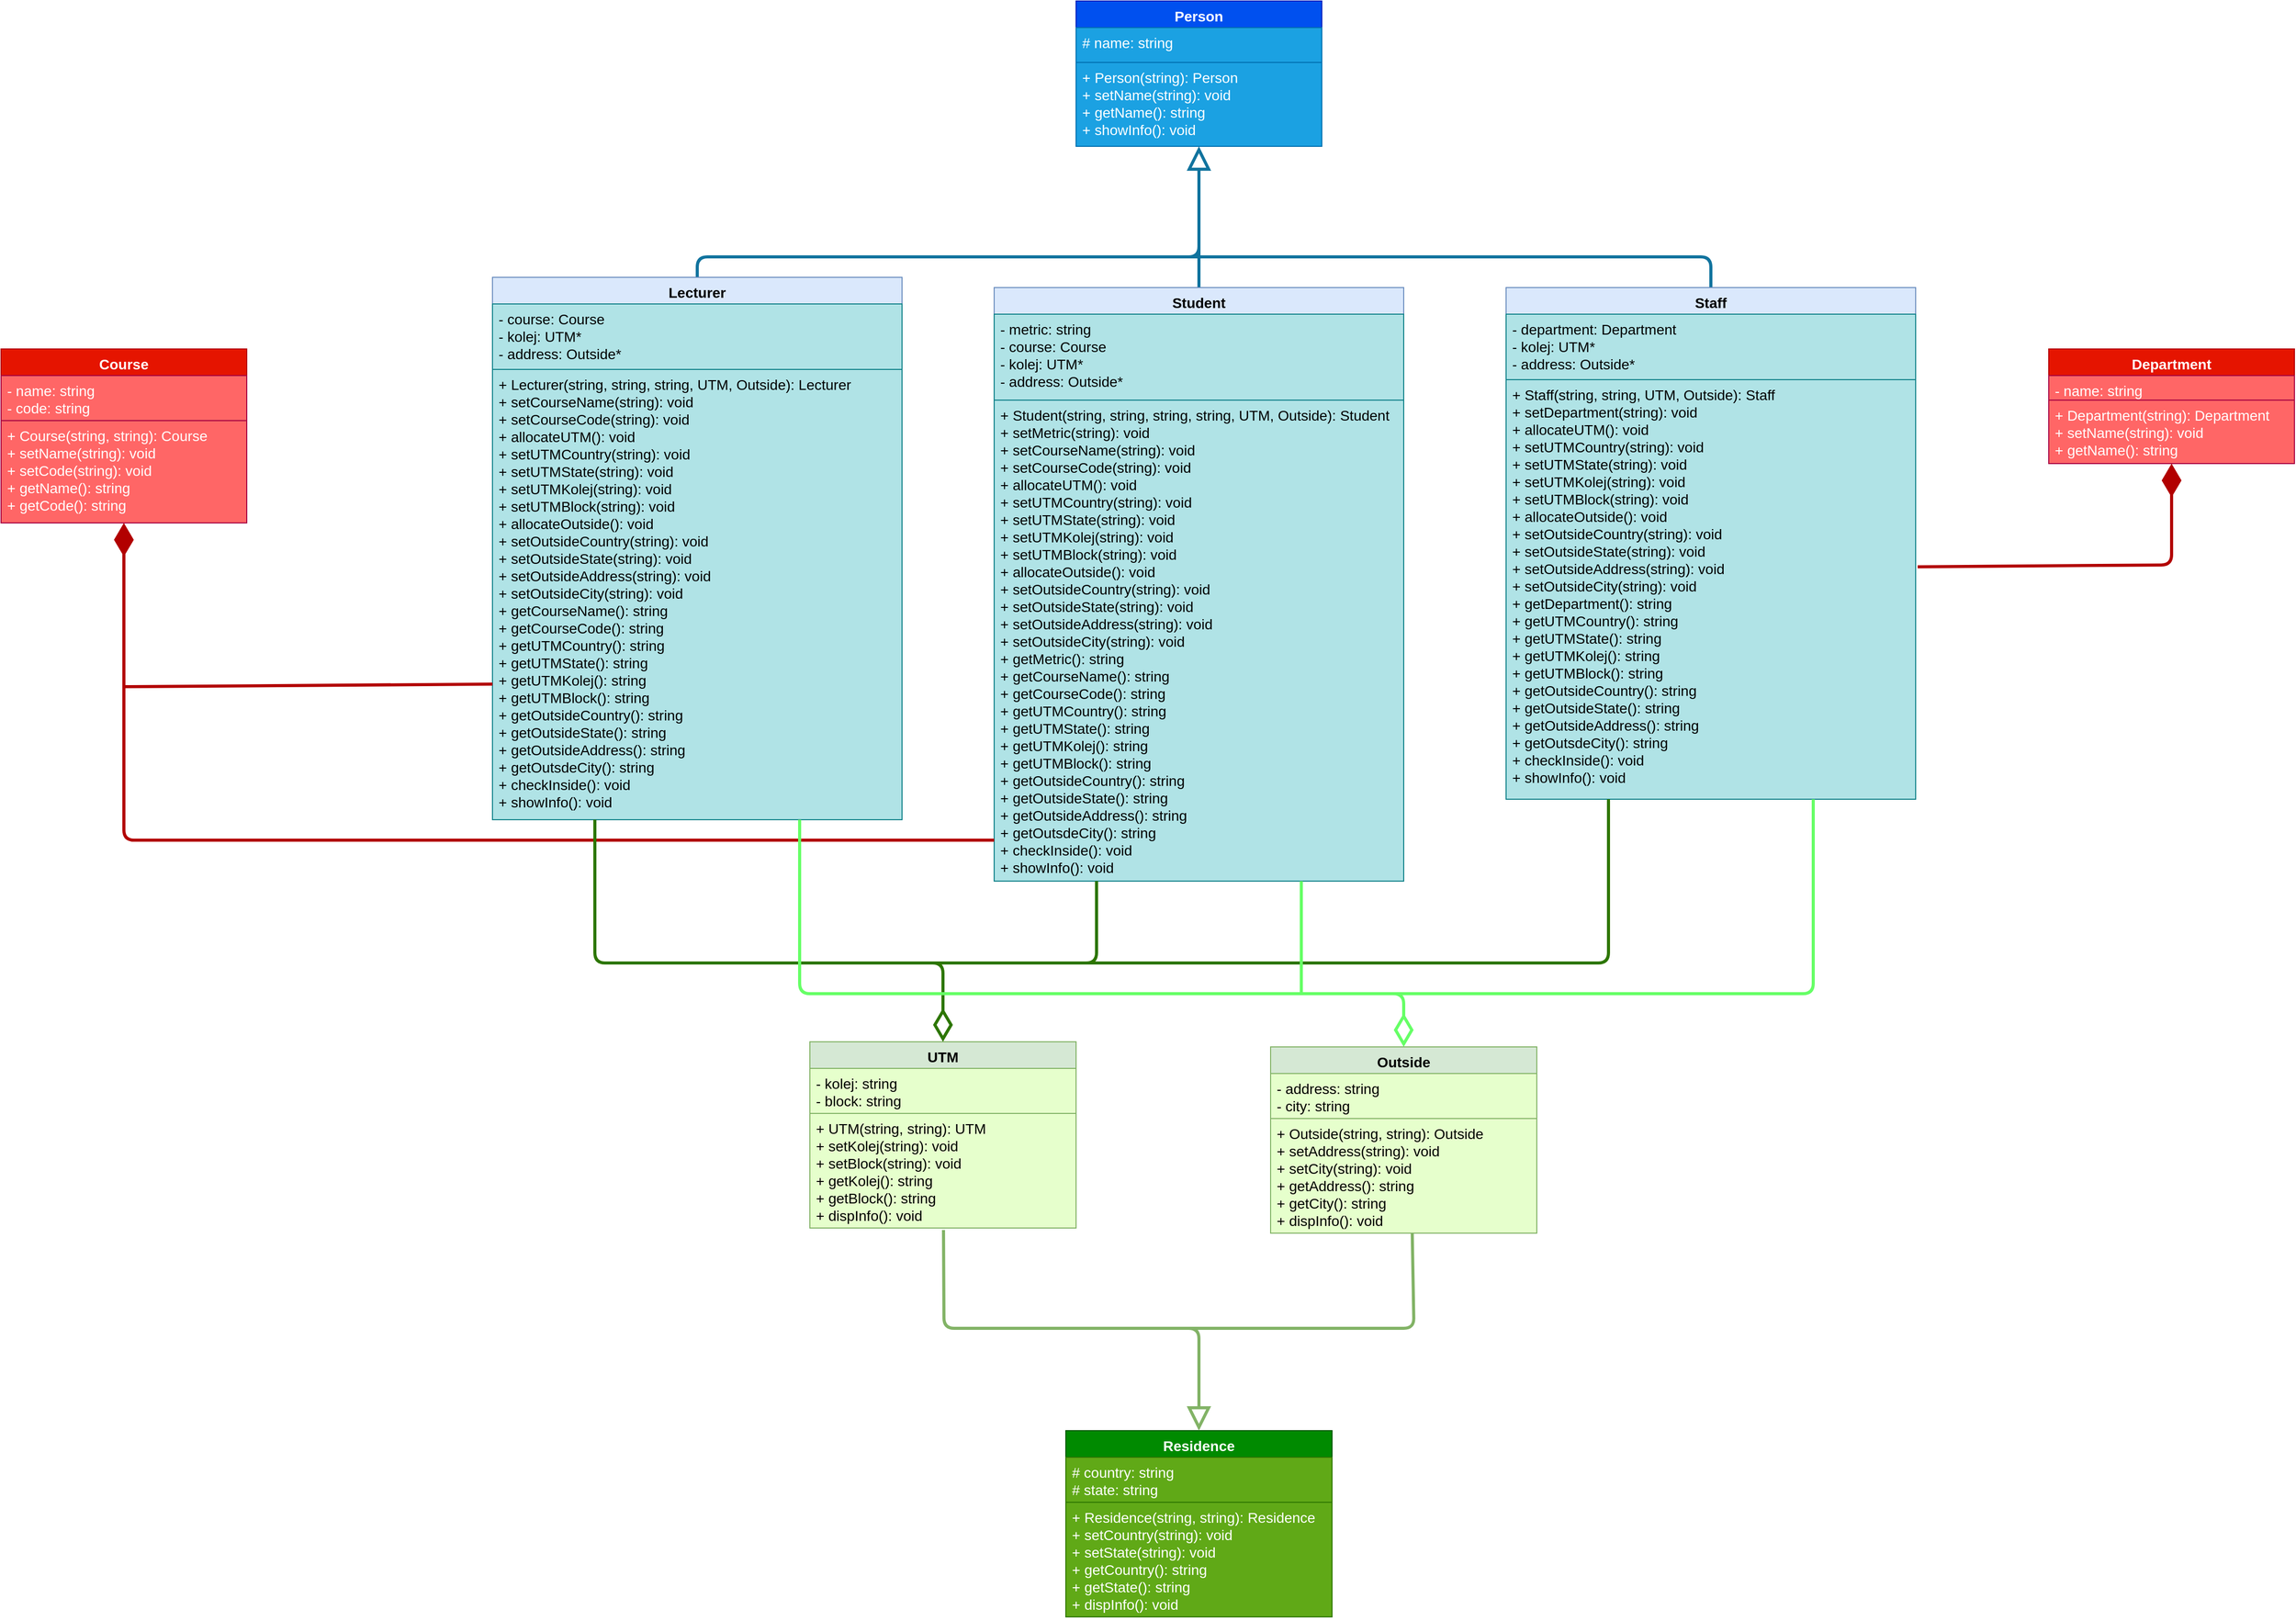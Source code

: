 <mxfile version="13.3.4" type="device"><diagram id="umZFTAy52m0NQR9Ai2RQ" name="Page-1"><mxGraphModel dx="4024" dy="2556" grid="1" gridSize="10" guides="1" tooltips="1" connect="1" arrows="1" fold="1" page="1" pageScale="1" pageWidth="827" pageHeight="1169" math="0" shadow="0"><root><mxCell id="0"/><mxCell id="1" parent="0"/><mxCell id="iCxYOQzezK1WJyDWDmYs-25" value="Course" style="swimlane;fontStyle=1;align=center;verticalAlign=top;childLayout=stackLayout;horizontal=1;startSize=26;horizontalStack=0;resizeParent=1;resizeParentMax=0;resizeLast=0;collapsible=1;marginBottom=0;fontSize=14;fillColor=#e51400;strokeColor=#B20000;fontColor=#ffffff;" parent="1" vertex="1"><mxGeometry x="-1160" y="120" width="240" height="170" as="geometry"/></mxCell><mxCell id="iCxYOQzezK1WJyDWDmYs-26" value="- name: string&#10;- code: string" style="text;strokeColor=#A50040;fillColor=#FF6666;align=left;verticalAlign=top;spacingLeft=4;spacingRight=4;overflow=hidden;rotatable=0;points=[[0,0.5],[1,0.5]];portConstraint=eastwest;fontSize=14;fontColor=#ffffff;" parent="iCxYOQzezK1WJyDWDmYs-25" vertex="1"><mxGeometry y="26" width="240" height="44" as="geometry"/></mxCell><mxCell id="iCxYOQzezK1WJyDWDmYs-28" value="+ Course(string, string): Course&#10;+ setName(string): void&#10;+ setCode(string): void&#10;+ getName(): string&#10;+ getCode(): string&#10;" style="text;strokeColor=#A50040;fillColor=#FF6666;align=left;verticalAlign=top;spacingLeft=4;spacingRight=4;overflow=hidden;rotatable=0;points=[[0,0.5],[1,0.5]];portConstraint=eastwest;fontSize=14;fontColor=#ffffff;" parent="iCxYOQzezK1WJyDWDmYs-25" vertex="1"><mxGeometry y="70" width="240" height="100" as="geometry"/></mxCell><mxCell id="iCxYOQzezK1WJyDWDmYs-31" value="Department" style="swimlane;fontStyle=1;align=center;verticalAlign=top;childLayout=stackLayout;horizontal=1;startSize=26;horizontalStack=0;resizeParent=1;resizeParentMax=0;resizeLast=0;collapsible=1;marginBottom=0;fontSize=14;fillColor=#e51400;strokeColor=#B20000;fontColor=#ffffff;" parent="1" vertex="1"><mxGeometry x="840" y="120" width="240" height="112" as="geometry"/></mxCell><mxCell id="iCxYOQzezK1WJyDWDmYs-32" value="- name: string" style="text;strokeColor=#A50040;fillColor=#FF6666;align=left;verticalAlign=top;spacingLeft=4;spacingRight=4;overflow=hidden;rotatable=0;points=[[0,0.5],[1,0.5]];portConstraint=eastwest;fontSize=14;fontColor=#ffffff;" parent="iCxYOQzezK1WJyDWDmYs-31" vertex="1"><mxGeometry y="26" width="240" height="24" as="geometry"/></mxCell><mxCell id="iCxYOQzezK1WJyDWDmYs-34" value="+ Department(string): Department&#10;+ setName(string): void&#10;+ getName(): string&#10;" style="text;strokeColor=#A50040;fillColor=#FF6666;align=left;verticalAlign=top;spacingLeft=4;spacingRight=4;overflow=hidden;rotatable=0;points=[[0,0.5],[1,0.5]];portConstraint=eastwest;fontSize=14;fontColor=#ffffff;" parent="iCxYOQzezK1WJyDWDmYs-31" vertex="1"><mxGeometry y="50" width="240" height="62" as="geometry"/></mxCell><mxCell id="iCxYOQzezK1WJyDWDmYs-44" value="" style="group" parent="1" vertex="1" connectable="0"><mxGeometry x="-370" y="740" width="710" height="619" as="geometry"/></mxCell><mxCell id="Frv2aQy9cpnJ8B7iyeXL-57" value="" style="group" parent="iCxYOQzezK1WJyDWDmYs-44" vertex="1" connectable="0"><mxGeometry x="60" width="530" height="337" as="geometry"/></mxCell><mxCell id="iCxYOQzezK1WJyDWDmYs-22" value="" style="group" parent="Frv2aQy9cpnJ8B7iyeXL-57" vertex="1" connectable="0"><mxGeometry x="530" y="337" as="geometry"/></mxCell><mxCell id="Frv2aQy9cpnJ8B7iyeXL-56" value="" style="endArrow=none;html=1;fontSize=14;exitX=0.532;exitY=0.996;exitDx=0;exitDy=0;exitPerimeter=0;strokeWidth=3;fillColor=#d5e8d4;strokeColor=#82b366;" parent="iCxYOQzezK1WJyDWDmYs-22" source="Frv2aQy9cpnJ8B7iyeXL-48" edge="1"><mxGeometry width="50" height="50" relative="1" as="geometry"><mxPoint x="40" y="-30" as="sourcePoint"/><mxPoint x="-220" as="targetPoint"/><Array as="points"><mxPoint/></Array></mxGeometry></mxCell><mxCell id="Frv2aQy9cpnJ8B7iyeXL-17" value="Residence" style="swimlane;fontStyle=1;align=center;verticalAlign=top;childLayout=stackLayout;horizontal=1;startSize=26;horizontalStack=0;resizeParent=1;resizeParentMax=0;resizeLast=0;collapsible=1;marginBottom=0;fontSize=14;fillColor=#008a00;strokeColor=#005700;fontColor=#ffffff;" parent="iCxYOQzezK1WJyDWDmYs-44" vertex="1"><mxGeometry x="250" y="437" width="260" height="182" as="geometry"/></mxCell><mxCell id="Frv2aQy9cpnJ8B7iyeXL-18" value="# country: string&#10;# state: string" style="text;strokeColor=#2D7600;fillColor=#60a917;align=left;verticalAlign=top;spacingLeft=4;spacingRight=4;overflow=hidden;rotatable=0;points=[[0,0.5],[1,0.5]];portConstraint=eastwest;fontSize=14;fontColor=#ffffff;" parent="Frv2aQy9cpnJ8B7iyeXL-17" vertex="1"><mxGeometry y="26" width="260" height="44" as="geometry"/></mxCell><mxCell id="Frv2aQy9cpnJ8B7iyeXL-20" value="+ Residence(string, string): Residence&#10;+ setCountry(string): void&#10;+ setState(string): void&#10;+ getCountry(): string&#10;+ getState(): string&#10;+ dispInfo(): void" style="text;strokeColor=#2D7600;fillColor=#60a917;align=left;verticalAlign=top;spacingLeft=4;spacingRight=4;overflow=hidden;rotatable=0;points=[[0,0.5],[1,0.5]];portConstraint=eastwest;fontSize=14;fontColor=#ffffff;" parent="Frv2aQy9cpnJ8B7iyeXL-17" vertex="1"><mxGeometry y="70" width="260" height="112" as="geometry"/></mxCell><mxCell id="Frv2aQy9cpnJ8B7iyeXL-41" value="UTM" style="swimlane;fontStyle=1;align=center;verticalAlign=top;childLayout=stackLayout;horizontal=1;startSize=26;horizontalStack=0;resizeParent=1;resizeParentMax=0;resizeLast=0;collapsible=1;marginBottom=0;fontSize=14;fillColor=#d5e8d4;strokeColor=#82b366;" parent="iCxYOQzezK1WJyDWDmYs-44" vertex="1"><mxGeometry y="57" width="260" height="182" as="geometry"/></mxCell><mxCell id="Frv2aQy9cpnJ8B7iyeXL-42" value="- kolej: string&#10;- block: string" style="text;strokeColor=#82b366;fillColor=#E6FFCC;align=left;verticalAlign=top;spacingLeft=4;spacingRight=4;overflow=hidden;rotatable=0;points=[[0,0.5],[1,0.5]];portConstraint=eastwest;fontSize=14;" parent="Frv2aQy9cpnJ8B7iyeXL-41" vertex="1"><mxGeometry y="26" width="260" height="44" as="geometry"/></mxCell><mxCell id="Frv2aQy9cpnJ8B7iyeXL-44" value="+ UTM(string, string): UTM&#10;+ setKolej(string): void&#10;+ setBlock(string): void&#10;+ getKolej(): string&#10;+ getBlock(): string&#10;+ dispInfo(): void" style="text;strokeColor=#82b366;fillColor=#E6FFCC;align=left;verticalAlign=top;spacingLeft=4;spacingRight=4;overflow=hidden;rotatable=0;points=[[0,0.5],[1,0.5]];portConstraint=eastwest;fontSize=14;" parent="Frv2aQy9cpnJ8B7iyeXL-41" vertex="1"><mxGeometry y="70" width="260" height="112" as="geometry"/></mxCell><mxCell id="Frv2aQy9cpnJ8B7iyeXL-49" value="" style="endArrow=block;endSize=16;endFill=0;html=1;fontSize=14;entryX=0.5;entryY=0;entryDx=0;entryDy=0;exitX=0.502;exitY=1.018;exitDx=0;exitDy=0;exitPerimeter=0;strokeWidth=3;fillColor=#d5e8d4;strokeColor=#82b366;" parent="iCxYOQzezK1WJyDWDmYs-44" source="Frv2aQy9cpnJ8B7iyeXL-44" target="Frv2aQy9cpnJ8B7iyeXL-17" edge="1"><mxGeometry width="160" relative="1" as="geometry"><mxPoint x="130" y="377" as="sourcePoint"/><mxPoint x="200" y="127" as="targetPoint"/><Array as="points"><mxPoint x="131" y="337"/><mxPoint x="380" y="337"/></Array></mxGeometry></mxCell><mxCell id="Frv2aQy9cpnJ8B7iyeXL-45" value="Outside" style="swimlane;fontStyle=1;align=center;verticalAlign=top;childLayout=stackLayout;horizontal=1;startSize=26;horizontalStack=0;resizeParent=1;resizeParentMax=0;resizeLast=0;collapsible=1;marginBottom=0;fontSize=14;fillColor=#d5e8d4;strokeColor=#82b366;" parent="iCxYOQzezK1WJyDWDmYs-44" vertex="1"><mxGeometry x="450" y="62" width="260" height="182" as="geometry"/></mxCell><mxCell id="Frv2aQy9cpnJ8B7iyeXL-46" value="- address: string&#10;- city: string" style="text;strokeColor=#82b366;fillColor=#E6FFCC;align=left;verticalAlign=top;spacingLeft=4;spacingRight=4;overflow=hidden;rotatable=0;points=[[0,0.5],[1,0.5]];portConstraint=eastwest;fontSize=14;" parent="Frv2aQy9cpnJ8B7iyeXL-45" vertex="1"><mxGeometry y="26" width="260" height="44" as="geometry"/></mxCell><mxCell id="Frv2aQy9cpnJ8B7iyeXL-48" value="+ Outside(string, string): Outside&#10;+ setAddress(string): void&#10;+ setCity(string): void&#10;+ getAddress(): string&#10;+ getCity(): string&#10;+ dispInfo(): void" style="text;strokeColor=#82b366;fillColor=#E6FFCC;align=left;verticalAlign=top;spacingLeft=4;spacingRight=4;overflow=hidden;rotatable=0;points=[[0,0.5],[1,0.5]];portConstraint=eastwest;fontSize=14;" parent="Frv2aQy9cpnJ8B7iyeXL-45" vertex="1"><mxGeometry y="70" width="260" height="112" as="geometry"/></mxCell><mxCell id="iCxYOQzezK1WJyDWDmYs-58" value="" style="group" parent="1" vertex="1" connectable="0"><mxGeometry x="-680" y="-220" width="1390" height="860" as="geometry"/></mxCell><mxCell id="iCxYOQzezK1WJyDWDmYs-14" value="Person" style="swimlane;fontStyle=1;align=center;verticalAlign=top;childLayout=stackLayout;horizontal=1;startSize=26;horizontalStack=0;resizeParent=1;resizeParentMax=0;resizeLast=0;collapsible=1;marginBottom=0;fontSize=14;fillColor=#0050ef;strokeColor=#001DBC;fontColor=#ffffff;" parent="iCxYOQzezK1WJyDWDmYs-58" vertex="1"><mxGeometry x="570" width="240" height="142" as="geometry"/></mxCell><mxCell id="iCxYOQzezK1WJyDWDmYs-15" value="# name: string&#10;" style="text;strokeColor=#006EAF;fillColor=#1ba1e2;align=left;verticalAlign=top;spacingLeft=4;spacingRight=4;overflow=hidden;rotatable=0;points=[[0,0.5],[1,0.5]];portConstraint=eastwest;fontSize=14;fontColor=#ffffff;" parent="iCxYOQzezK1WJyDWDmYs-14" vertex="1"><mxGeometry y="26" width="240" height="34" as="geometry"/></mxCell><mxCell id="iCxYOQzezK1WJyDWDmYs-17" value="+ Person(string): Person&#10;+ setName(string): void&#10;+ getName(): string&#10;+ showInfo(): void&#10;&#10;" style="text;strokeColor=#006EAF;fillColor=#1ba1e2;align=left;verticalAlign=top;spacingLeft=4;spacingRight=4;overflow=hidden;rotatable=0;points=[[0,0.5],[1,0.5]];portConstraint=eastwest;fontSize=14;fontColor=#ffffff;" parent="iCxYOQzezK1WJyDWDmYs-14" vertex="1"><mxGeometry y="60" width="240" height="82" as="geometry"/></mxCell><mxCell id="iCxYOQzezK1WJyDWDmYs-18" value="" style="endArrow=block;endSize=16;endFill=0;html=1;fontSize=14;exitX=0.5;exitY=0;exitDx=0;exitDy=0;fillColor=#b1ddf0;strokeColor=#10739e;strokeWidth=3;" parent="iCxYOQzezK1WJyDWDmYs-58" source="iCxYOQzezK1WJyDWDmYs-2" target="iCxYOQzezK1WJyDWDmYs-17" edge="1"><mxGeometry width="160" relative="1" as="geometry"><mxPoint x="290" y="413.324" as="sourcePoint"/><mxPoint x="720" y="110" as="targetPoint"/><Array as="points"><mxPoint x="200" y="250"/><mxPoint x="690" y="250"/></Array></mxGeometry></mxCell><mxCell id="iCxYOQzezK1WJyDWDmYs-19" value="" style="endArrow=none;html=1;fontSize=14;entryX=0.5;entryY=0;entryDx=0;entryDy=0;fillColor=#b1ddf0;strokeColor=#10739e;strokeWidth=3;" parent="iCxYOQzezK1WJyDWDmYs-58" target="iCxYOQzezK1WJyDWDmYs-6" edge="1"><mxGeometry width="50" height="50" relative="1" as="geometry"><mxPoint x="690" y="209" as="sourcePoint"/><mxPoint x="670.0" y="302" as="targetPoint"/><Array as="points"/></mxGeometry></mxCell><mxCell id="iCxYOQzezK1WJyDWDmYs-20" value="" style="endArrow=none;html=1;fontSize=14;entryX=0.5;entryY=0;entryDx=0;entryDy=0;fillColor=#b1ddf0;strokeColor=#10739e;rounded=1;strokeWidth=3;" parent="iCxYOQzezK1WJyDWDmYs-58" target="iCxYOQzezK1WJyDWDmYs-10" edge="1"><mxGeometry width="50" height="50" relative="1" as="geometry"><mxPoint x="660" y="250" as="sourcePoint"/><mxPoint x="1130" y="302" as="targetPoint"/><Array as="points"><mxPoint x="730" y="250"/><mxPoint x="1190" y="250"/></Array></mxGeometry></mxCell><mxCell id="iCxYOQzezK1WJyDWDmYs-6" value="Student" style="swimlane;fontStyle=1;align=center;verticalAlign=top;childLayout=stackLayout;horizontal=1;startSize=26;horizontalStack=0;resizeParent=1;resizeParentMax=0;resizeLast=0;collapsible=1;marginBottom=0;fontSize=14;fillColor=#dae8fc;strokeColor=#6c8ebf;" parent="iCxYOQzezK1WJyDWDmYs-58" vertex="1"><mxGeometry x="490" y="280" width="400" height="580" as="geometry"/></mxCell><mxCell id="iCxYOQzezK1WJyDWDmYs-7" value="- metric: string&#10;- course: Course&#10;- kolej: UTM*&#10;- address: Outside*" style="text;strokeColor=#0e8088;fillColor=#b0e3e6;align=left;verticalAlign=top;spacingLeft=4;spacingRight=4;overflow=hidden;rotatable=0;points=[[0,0.5],[1,0.5]];portConstraint=eastwest;fontSize=14;" parent="iCxYOQzezK1WJyDWDmYs-6" vertex="1"><mxGeometry y="26" width="400" height="84" as="geometry"/></mxCell><mxCell id="iCxYOQzezK1WJyDWDmYs-9" value="+ Student(string, string, string, string, UTM, Outside): Student&#10;+ setMetric(string): void&#10;+ setCourseName(string): void&#10;+ setCourseCode(string): void&#10;+ allocateUTM(): void&#10;+ setUTMCountry(string): void&#10;+ setUTMState(string): void&#10;+ setUTMKolej(string): void&#10;+ setUTMBlock(string): void&#10;+ allocateOutside(): void&#10;+ setOutsideCountry(string): void&#10;+ setOutsideState(string): void&#10;+ setOutsideAddress(string): void&#10;+ setOutsideCity(string): void&#10;+ getMetric(): string&#10;+ getCourseName(): string&#10;+ getCourseCode(): string&#10;+ getUTMCountry(): string&#10;+ getUTMState(): string&#10;+ getUTMKolej(): string&#10;+ getUTMBlock(): string&#10;+ getOutsideCountry(): string&#10;+ getOutsideState(): string&#10;+ getOutsideAddress(): string&#10;+ getOutsdeCity(): string&#10;+ checkInside(): void&#10;+ showInfo(): void" style="text;strokeColor=#0e8088;fillColor=#b0e3e6;align=left;verticalAlign=top;spacingLeft=4;spacingRight=4;overflow=hidden;rotatable=0;points=[[0,0.5],[1,0.5]];portConstraint=eastwest;fontSize=14;" parent="iCxYOQzezK1WJyDWDmYs-6" vertex="1"><mxGeometry y="110" width="400" height="470" as="geometry"/></mxCell><mxCell id="iCxYOQzezK1WJyDWDmYs-2" value="Lecturer" style="swimlane;fontStyle=1;align=center;verticalAlign=top;childLayout=stackLayout;horizontal=1;startSize=26;horizontalStack=0;resizeParent=1;resizeParentMax=0;resizeLast=0;collapsible=1;marginBottom=0;fontSize=14;fillColor=#dae8fc;strokeColor=#6c8ebf;" parent="iCxYOQzezK1WJyDWDmYs-58" vertex="1"><mxGeometry y="270" width="400" height="530" as="geometry"/></mxCell><mxCell id="iCxYOQzezK1WJyDWDmYs-3" value="- course: Course&#10;- kolej: UTM*&#10;- address: Outside*" style="text;strokeColor=#0e8088;fillColor=#b0e3e6;align=left;verticalAlign=top;spacingLeft=4;spacingRight=4;overflow=hidden;rotatable=0;points=[[0,0.5],[1,0.5]];portConstraint=eastwest;fontSize=14;" parent="iCxYOQzezK1WJyDWDmYs-2" vertex="1"><mxGeometry y="26" width="400" height="64" as="geometry"/></mxCell><mxCell id="iCxYOQzezK1WJyDWDmYs-5" value="+ Lecturer(string, string, string, UTM, Outside): Lecturer&#10;+ setCourseName(string): void&#10;+ setCourseCode(string): void&#10;+ allocateUTM(): void&#10;+ setUTMCountry(string): void&#10;+ setUTMState(string): void&#10;+ setUTMKolej(string): void&#10;+ setUTMBlock(string): void&#10;+ allocateOutside(): void&#10;+ setOutsideCountry(string): void&#10;+ setOutsideState(string): void&#10;+ setOutsideAddress(string): void&#10;+ setOutsideCity(string): void&#10;+ getCourseName(): string&#10;+ getCourseCode(): string&#10;+ getUTMCountry(): string&#10;+ getUTMState(): string&#10;+ getUTMKolej(): string&#10;+ getUTMBlock(): string&#10;+ getOutsideCountry(): string&#10;+ getOutsideState(): string&#10;+ getOutsideAddress(): string&#10;+ getOutsdeCity(): string&#10;+ checkInside(): void&#10;+ showInfo(): void&#10;" style="text;strokeColor=#0e8088;fillColor=#b0e3e6;align=left;verticalAlign=top;spacingLeft=4;spacingRight=4;overflow=hidden;rotatable=0;points=[[0,0.5],[1,0.5]];portConstraint=eastwest;fontSize=14;" parent="iCxYOQzezK1WJyDWDmYs-2" vertex="1"><mxGeometry y="90" width="400" height="440" as="geometry"/></mxCell><mxCell id="iCxYOQzezK1WJyDWDmYs-10" value="Staff" style="swimlane;fontStyle=1;align=center;verticalAlign=top;childLayout=stackLayout;horizontal=1;startSize=26;horizontalStack=0;resizeParent=1;resizeParentMax=0;resizeLast=0;collapsible=1;marginBottom=0;fontSize=14;fillColor=#dae8fc;strokeColor=#6c8ebf;" parent="iCxYOQzezK1WJyDWDmYs-58" vertex="1"><mxGeometry x="990" y="280" width="400" height="500" as="geometry"/></mxCell><mxCell id="iCxYOQzezK1WJyDWDmYs-11" value="- department: Department&#10;- kolej: UTM*&#10;- address: Outside*" style="text;strokeColor=#0e8088;fillColor=#b0e3e6;align=left;verticalAlign=top;spacingLeft=4;spacingRight=4;overflow=hidden;rotatable=0;points=[[0,0.5],[1,0.5]];portConstraint=eastwest;fontSize=14;" parent="iCxYOQzezK1WJyDWDmYs-10" vertex="1"><mxGeometry y="26" width="400" height="64" as="geometry"/></mxCell><mxCell id="iCxYOQzezK1WJyDWDmYs-13" value="+ Staff(string, string, UTM, Outside): Staff&#10;+ setDepartment(string): void&#10;+ allocateUTM(): void&#10;+ setUTMCountry(string): void&#10;+ setUTMState(string): void&#10;+ setUTMKolej(string): void&#10;+ setUTMBlock(string): void&#10;+ allocateOutside(): void&#10;+ setOutsideCountry(string): void&#10;+ setOutsideState(string): void&#10;+ setOutsideAddress(string): void&#10;+ setOutsideCity(string): void&#10;+ getDepartment(): string&#10;+ getUTMCountry(): string&#10;+ getUTMState(): string&#10;+ getUTMKolej(): string&#10;+ getUTMBlock(): string&#10;+ getOutsideCountry(): string&#10;+ getOutsideState(): string&#10;+ getOutsideAddress(): string&#10;+ getOutsdeCity(): string&#10;+ checkInside(): void&#10;+ showInfo(): void" style="text;strokeColor=#0e8088;fillColor=#b0e3e6;align=left;verticalAlign=top;spacingLeft=4;spacingRight=4;overflow=hidden;rotatable=0;points=[[0,0.5],[1,0.5]];portConstraint=eastwest;fontSize=14;" parent="iCxYOQzezK1WJyDWDmYs-10" vertex="1"><mxGeometry y="90" width="400" height="410" as="geometry"/></mxCell><mxCell id="iCxYOQzezK1WJyDWDmYs-59" value="" style="endArrow=diamondThin;endFill=1;endSize=24;html=1;strokeWidth=3;entryX=0.5;entryY=1;entryDx=0;entryDy=0;fillColor=#e51400;strokeColor=#B20000;" parent="1" target="iCxYOQzezK1WJyDWDmYs-25" edge="1"><mxGeometry width="160" relative="1" as="geometry"><mxPoint x="-190" y="600" as="sourcePoint"/><mxPoint x="70" y="460" as="targetPoint"/><Array as="points"><mxPoint x="-1040" y="600"/></Array></mxGeometry></mxCell><mxCell id="iCxYOQzezK1WJyDWDmYs-61" value="" style="endArrow=none;html=1;strokeWidth=3;entryX=0;entryY=0.75;entryDx=0;entryDy=0;fillColor=#e51400;strokeColor=#B20000;" parent="1" target="iCxYOQzezK1WJyDWDmYs-2" edge="1"><mxGeometry width="50" height="50" relative="1" as="geometry"><mxPoint x="-1040" y="450" as="sourcePoint"/><mxPoint x="-690" y="500" as="targetPoint"/><Array as="points"/></mxGeometry></mxCell><mxCell id="iCxYOQzezK1WJyDWDmYs-63" value="" style="endArrow=diamondThin;endFill=1;endSize=24;html=1;strokeWidth=3;entryX=0.5;entryY=1;entryDx=0;entryDy=0;fillColor=#e51400;strokeColor=#B20000;exitX=1.005;exitY=0.446;exitDx=0;exitDy=0;exitPerimeter=0;" parent="1" source="iCxYOQzezK1WJyDWDmYs-13" target="iCxYOQzezK1WJyDWDmYs-31" edge="1"><mxGeometry width="160" relative="1" as="geometry"><mxPoint x="750" y="350" as="sourcePoint"/><mxPoint x="160" y="310.0" as="targetPoint"/><Array as="points"><mxPoint x="960" y="331"/></Array></mxGeometry></mxCell><mxCell id="iCxYOQzezK1WJyDWDmYs-64" value="" style="endArrow=diamondThin;endFill=0;endSize=24;html=1;strokeWidth=3;fillColor=#60a917;strokeColor=#2D7600;entryX=0.5;entryY=0;entryDx=0;entryDy=0;exitX=0.25;exitY=1;exitDx=0;exitDy=0;" parent="1" source="iCxYOQzezK1WJyDWDmYs-2" target="Frv2aQy9cpnJ8B7iyeXL-41" edge="1"><mxGeometry width="160" relative="1" as="geometry"><mxPoint x="-610" y="680" as="sourcePoint"/><mxPoint x="100" y="690" as="targetPoint"/><Array as="points"><mxPoint x="-580" y="720"/><mxPoint x="-240" y="720"/></Array></mxGeometry></mxCell><mxCell id="iCxYOQzezK1WJyDWDmYs-65" value="" style="endArrow=none;html=1;strokeWidth=3;entryX=0.25;entryY=1;entryDx=0;entryDy=0;fillColor=#60a917;strokeColor=#2D7600;" parent="1" target="iCxYOQzezK1WJyDWDmYs-6" edge="1"><mxGeometry width="50" height="50" relative="1" as="geometry"><mxPoint x="-250" y="720" as="sourcePoint"/><mxPoint x="250" y="700.0" as="targetPoint"/><Array as="points"><mxPoint x="-90" y="720"/></Array></mxGeometry></mxCell><mxCell id="iCxYOQzezK1WJyDWDmYs-66" value="" style="endArrow=none;html=1;strokeWidth=3;entryX=0.25;entryY=1;entryDx=0;entryDy=0;fillColor=#60a917;strokeColor=#2D7600;" parent="1" target="iCxYOQzezK1WJyDWDmYs-10" edge="1"><mxGeometry width="50" height="50" relative="1" as="geometry"><mxPoint x="-110" y="720" as="sourcePoint"/><mxPoint x="240" y="620.0" as="targetPoint"/><Array as="points"><mxPoint x="410" y="720"/></Array></mxGeometry></mxCell><mxCell id="iCxYOQzezK1WJyDWDmYs-67" value="" style="endArrow=diamondThin;endFill=0;endSize=24;html=1;strokeWidth=3;fillColor=#008a00;strokeColor=#66FF66;entryX=0.5;entryY=0;entryDx=0;entryDy=0;exitX=0.75;exitY=1;exitDx=0;exitDy=0;" parent="1" source="iCxYOQzezK1WJyDWDmYs-2" target="Frv2aQy9cpnJ8B7iyeXL-45" edge="1"><mxGeometry width="160" relative="1" as="geometry"><mxPoint x="414" y="670.0" as="sourcePoint"/><mxPoint x="654" y="907" as="targetPoint"/><Array as="points"><mxPoint x="-380" y="750"/><mxPoint x="210" y="750"/></Array></mxGeometry></mxCell><mxCell id="iCxYOQzezK1WJyDWDmYs-68" value="" style="endArrow=none;html=1;strokeWidth=3;fillColor=#60a917;strokeColor=#66FF66;entryX=0.75;entryY=1;entryDx=0;entryDy=0;" parent="1" target="iCxYOQzezK1WJyDWDmYs-6" edge="1"><mxGeometry width="50" height="50" relative="1" as="geometry"><mxPoint x="110" y="750" as="sourcePoint"/><mxPoint x="100" y="660" as="targetPoint"/><Array as="points"><mxPoint x="110" y="690"/></Array></mxGeometry></mxCell><mxCell id="iCxYOQzezK1WJyDWDmYs-69" value="" style="endArrow=none;html=1;strokeWidth=3;fillColor=#60a917;strokeColor=#66FF66;entryX=0.75;entryY=1;entryDx=0;entryDy=0;" parent="1" target="iCxYOQzezK1WJyDWDmYs-10" edge="1"><mxGeometry width="50" height="50" relative="1" as="geometry"><mxPoint x="180" y="750" as="sourcePoint"/><mxPoint x="520" y="650.0" as="targetPoint"/><Array as="points"><mxPoint x="610" y="750"/></Array></mxGeometry></mxCell></root></mxGraphModel></diagram></mxfile>